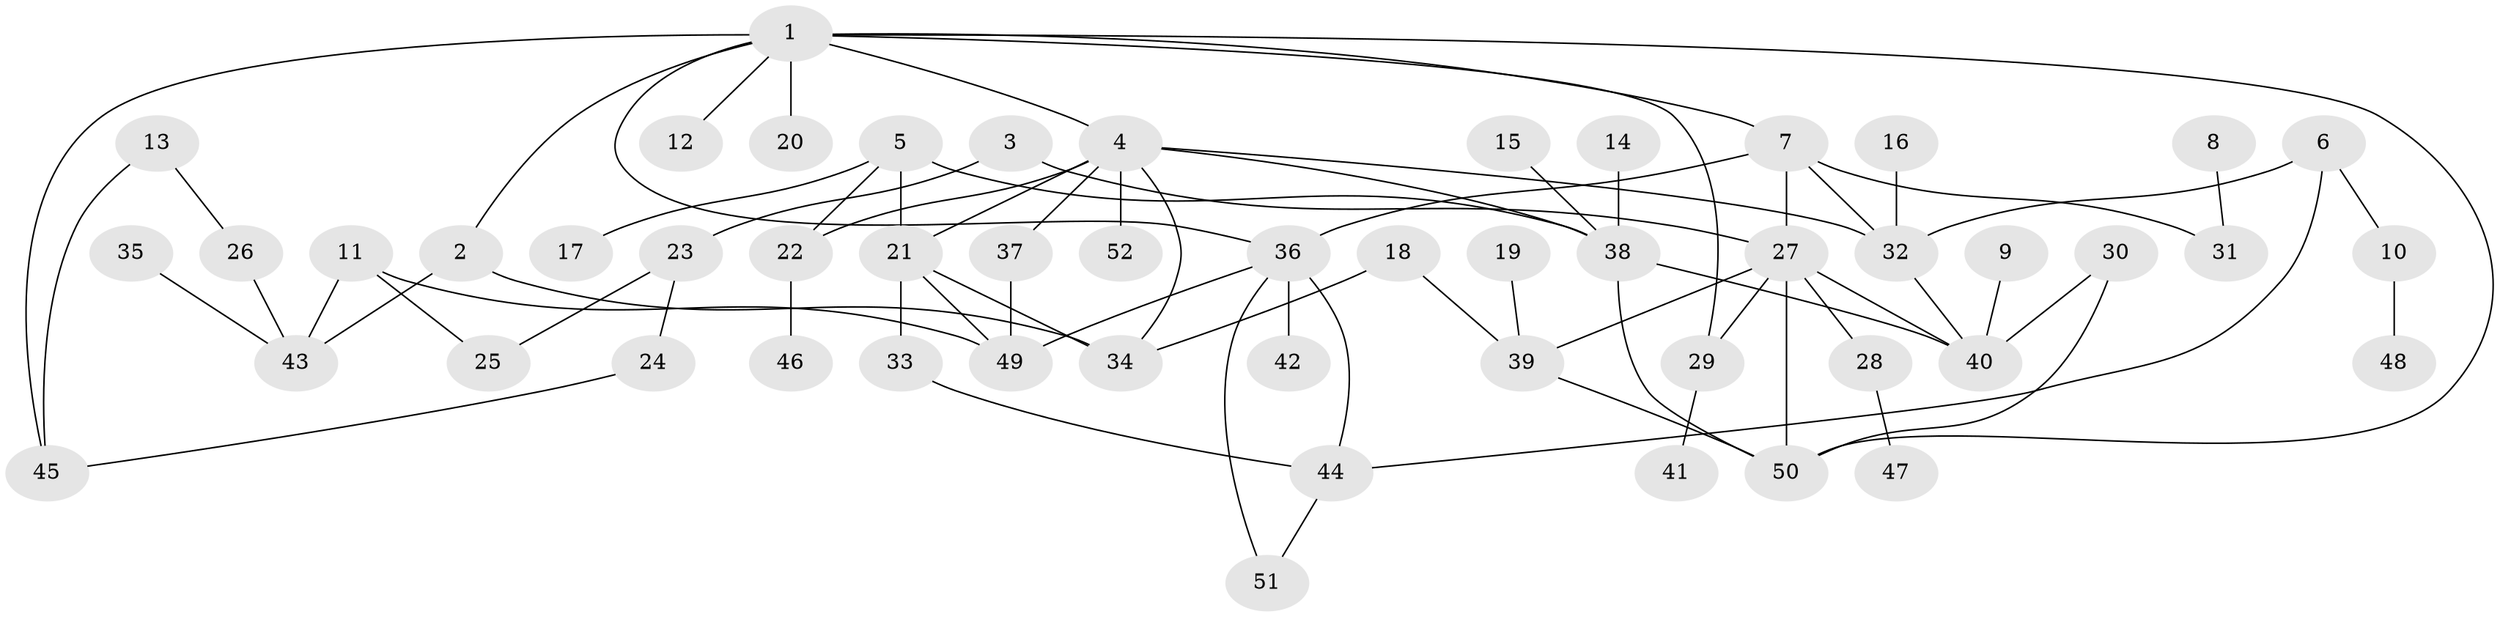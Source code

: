 // original degree distribution, {3: 0.23076923076923078, 6: 0.019230769230769232, 5: 0.038461538461538464, 8: 0.009615384615384616, 4: 0.09615384615384616, 7: 0.009615384615384616, 2: 0.2980769230769231, 1: 0.2980769230769231}
// Generated by graph-tools (version 1.1) at 2025/25/03/09/25 03:25:31]
// undirected, 52 vertices, 74 edges
graph export_dot {
graph [start="1"]
  node [color=gray90,style=filled];
  1;
  2;
  3;
  4;
  5;
  6;
  7;
  8;
  9;
  10;
  11;
  12;
  13;
  14;
  15;
  16;
  17;
  18;
  19;
  20;
  21;
  22;
  23;
  24;
  25;
  26;
  27;
  28;
  29;
  30;
  31;
  32;
  33;
  34;
  35;
  36;
  37;
  38;
  39;
  40;
  41;
  42;
  43;
  44;
  45;
  46;
  47;
  48;
  49;
  50;
  51;
  52;
  1 -- 2 [weight=1.0];
  1 -- 4 [weight=1.0];
  1 -- 7 [weight=1.0];
  1 -- 12 [weight=1.0];
  1 -- 20 [weight=1.0];
  1 -- 29 [weight=1.0];
  1 -- 36 [weight=1.0];
  1 -- 45 [weight=1.0];
  1 -- 50 [weight=1.0];
  2 -- 34 [weight=1.0];
  2 -- 43 [weight=1.0];
  3 -- 23 [weight=1.0];
  3 -- 27 [weight=1.0];
  4 -- 21 [weight=1.0];
  4 -- 22 [weight=1.0];
  4 -- 32 [weight=1.0];
  4 -- 34 [weight=1.0];
  4 -- 37 [weight=1.0];
  4 -- 38 [weight=1.0];
  4 -- 52 [weight=1.0];
  5 -- 17 [weight=1.0];
  5 -- 21 [weight=1.0];
  5 -- 22 [weight=1.0];
  5 -- 38 [weight=1.0];
  6 -- 10 [weight=1.0];
  6 -- 32 [weight=1.0];
  6 -- 44 [weight=1.0];
  7 -- 27 [weight=1.0];
  7 -- 31 [weight=1.0];
  7 -- 32 [weight=1.0];
  7 -- 36 [weight=1.0];
  8 -- 31 [weight=1.0];
  9 -- 40 [weight=1.0];
  10 -- 48 [weight=1.0];
  11 -- 25 [weight=1.0];
  11 -- 43 [weight=1.0];
  11 -- 49 [weight=1.0];
  13 -- 26 [weight=1.0];
  13 -- 45 [weight=1.0];
  14 -- 38 [weight=1.0];
  15 -- 38 [weight=1.0];
  16 -- 32 [weight=1.0];
  18 -- 34 [weight=1.0];
  18 -- 39 [weight=1.0];
  19 -- 39 [weight=1.0];
  21 -- 33 [weight=1.0];
  21 -- 34 [weight=1.0];
  21 -- 49 [weight=1.0];
  22 -- 46 [weight=1.0];
  23 -- 24 [weight=1.0];
  23 -- 25 [weight=1.0];
  24 -- 45 [weight=1.0];
  26 -- 43 [weight=1.0];
  27 -- 28 [weight=1.0];
  27 -- 29 [weight=1.0];
  27 -- 39 [weight=1.0];
  27 -- 40 [weight=1.0];
  27 -- 50 [weight=1.0];
  28 -- 47 [weight=1.0];
  29 -- 41 [weight=1.0];
  30 -- 40 [weight=1.0];
  30 -- 50 [weight=1.0];
  32 -- 40 [weight=1.0];
  33 -- 44 [weight=1.0];
  35 -- 43 [weight=1.0];
  36 -- 42 [weight=1.0];
  36 -- 44 [weight=1.0];
  36 -- 49 [weight=1.0];
  36 -- 51 [weight=1.0];
  37 -- 49 [weight=1.0];
  38 -- 40 [weight=1.0];
  38 -- 50 [weight=1.0];
  39 -- 50 [weight=1.0];
  44 -- 51 [weight=1.0];
}
